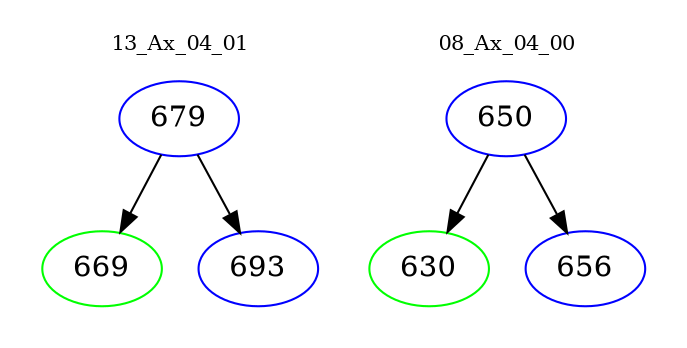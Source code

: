 digraph{
subgraph cluster_0 {
color = white
label = "13_Ax_04_01";
fontsize=10;
T0_679 [label="679", color="blue"]
T0_679 -> T0_669 [color="black"]
T0_669 [label="669", color="green"]
T0_679 -> T0_693 [color="black"]
T0_693 [label="693", color="blue"]
}
subgraph cluster_1 {
color = white
label = "08_Ax_04_00";
fontsize=10;
T1_650 [label="650", color="blue"]
T1_650 -> T1_630 [color="black"]
T1_630 [label="630", color="green"]
T1_650 -> T1_656 [color="black"]
T1_656 [label="656", color="blue"]
}
}
